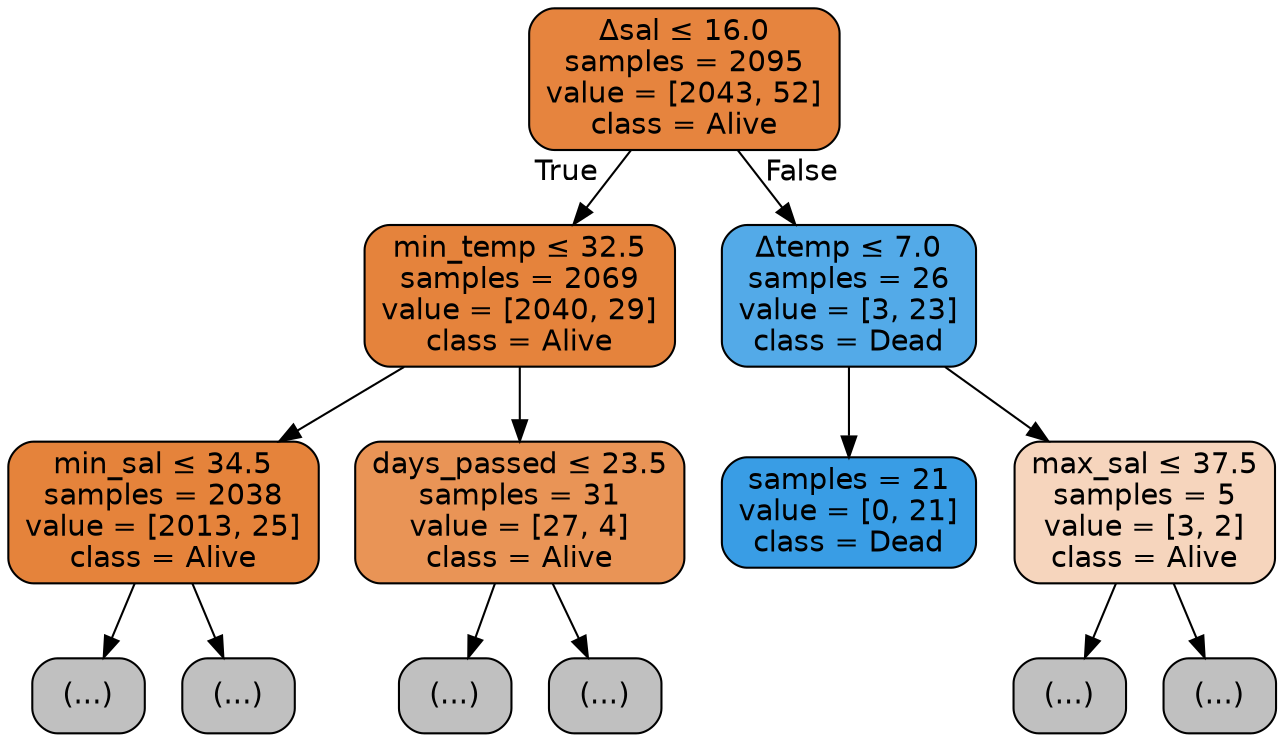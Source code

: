 digraph Tree {
node [shape=box, style="filled, rounded", color="black", fontname="helvetica"] ;
edge [fontname="helvetica"] ;
0 [label=<Δsal &le; 16.0<br/>samples = 2095<br/>value = [2043, 52]<br/>class = Alive>, fillcolor="#e6843e"] ;
1 [label=<min_temp &le; 32.5<br/>samples = 2069<br/>value = [2040, 29]<br/>class = Alive>, fillcolor="#e5833c"] ;
0 -> 1 [labeldistance=2.5, labelangle=45, headlabel="True"] ;
2 [label=<min_sal &le; 34.5<br/>samples = 2038<br/>value = [2013, 25]<br/>class = Alive>, fillcolor="#e5833b"] ;
1 -> 2 ;
3 [label="(...)", fillcolor="#C0C0C0"] ;
2 -> 3 ;
4 [label="(...)", fillcolor="#C0C0C0"] ;
2 -> 4 ;
5 [label=<days_passed &le; 23.5<br/>samples = 31<br/>value = [27, 4]<br/>class = Alive>, fillcolor="#e99456"] ;
1 -> 5 ;
6 [label="(...)", fillcolor="#C0C0C0"] ;
5 -> 6 ;
7 [label="(...)", fillcolor="#C0C0C0"] ;
5 -> 7 ;
8 [label=<Δtemp &le; 7.0<br/>samples = 26<br/>value = [3, 23]<br/>class = Dead>, fillcolor="#53aae8"] ;
0 -> 8 [labeldistance=2.5, labelangle=-45, headlabel="False"] ;
9 [label=<samples = 21<br/>value = [0, 21]<br/>class = Dead>, fillcolor="#399de5"] ;
8 -> 9 ;
10 [label=<max_sal &le; 37.5<br/>samples = 5<br/>value = [3, 2]<br/>class = Alive>, fillcolor="#f6d5bd"] ;
8 -> 10 ;
11 [label="(...)", fillcolor="#C0C0C0"] ;
10 -> 11 ;
12 [label="(...)", fillcolor="#C0C0C0"] ;
10 -> 12 ;
}